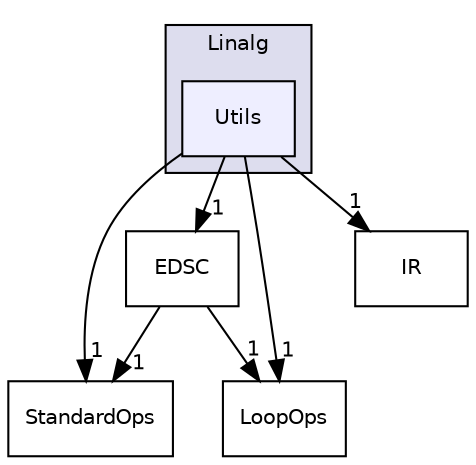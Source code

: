 digraph "include/mlir/Dialect/Linalg/Utils" {
  bgcolor=transparent;
  compound=true
  node [ fontsize="10", fontname="Helvetica"];
  edge [ labelfontsize="10", labelfontname="Helvetica"];
  subgraph clusterdir_7d4534fbf0715cf3ed7975990f2820c5 {
    graph [ bgcolor="#ddddee", pencolor="black", label="Linalg" fontname="Helvetica", fontsize="10", URL="dir_7d4534fbf0715cf3ed7975990f2820c5.html"]
  dir_13321debcaacdcb69201ab3fc5c493de [shape=box, label="Utils", style="filled", fillcolor="#eeeeff", pencolor="black", URL="dir_13321debcaacdcb69201ab3fc5c493de.html"];
  }
  dir_fd2222fcf24f7ed771422dd17aa3e9ca [shape=box label="StandardOps" URL="dir_fd2222fcf24f7ed771422dd17aa3e9ca.html"];
  dir_697d1abfea855495af56c72cdc9bd6ac [shape=box label="LoopOps" URL="dir_697d1abfea855495af56c72cdc9bd6ac.html"];
  dir_4669cd098ace435e17d1a6f2bd16f409 [shape=box label="EDSC" URL="dir_4669cd098ace435e17d1a6f2bd16f409.html"];
  dir_7d479de6bd48aed5be2b9b0bfd61f4ed [shape=box label="IR" URL="dir_7d479de6bd48aed5be2b9b0bfd61f4ed.html"];
  dir_13321debcaacdcb69201ab3fc5c493de->dir_fd2222fcf24f7ed771422dd17aa3e9ca [headlabel="1", labeldistance=1.5 headhref="dir_000014_000038.html"];
  dir_13321debcaacdcb69201ab3fc5c493de->dir_697d1abfea855495af56c72cdc9bd6ac [headlabel="1", labeldistance=1.5 headhref="dir_000014_000036.html"];
  dir_13321debcaacdcb69201ab3fc5c493de->dir_4669cd098ace435e17d1a6f2bd16f409 [headlabel="1", labeldistance=1.5 headhref="dir_000014_000031.html"];
  dir_13321debcaacdcb69201ab3fc5c493de->dir_7d479de6bd48aed5be2b9b0bfd61f4ed [headlabel="1", labeldistance=1.5 headhref="dir_000014_000033.html"];
  dir_4669cd098ace435e17d1a6f2bd16f409->dir_fd2222fcf24f7ed771422dd17aa3e9ca [headlabel="1", labeldistance=1.5 headhref="dir_000031_000038.html"];
  dir_4669cd098ace435e17d1a6f2bd16f409->dir_697d1abfea855495af56c72cdc9bd6ac [headlabel="1", labeldistance=1.5 headhref="dir_000031_000036.html"];
}
